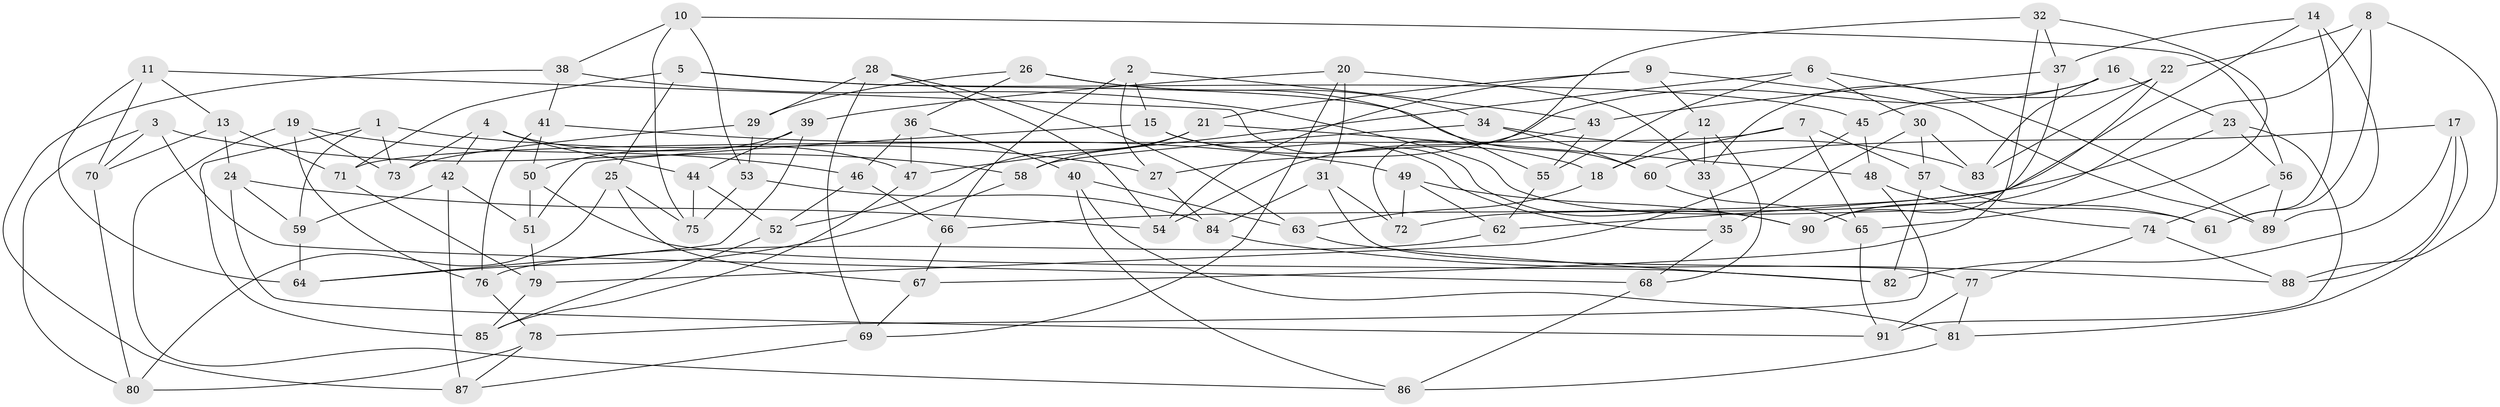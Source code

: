// coarse degree distribution, {6: 0.5254237288135594, 5: 0.01694915254237288, 4: 0.4406779661016949, 3: 0.01694915254237288}
// Generated by graph-tools (version 1.1) at 2025/52/02/27/25 19:52:30]
// undirected, 91 vertices, 182 edges
graph export_dot {
graph [start="1"]
  node [color=gray90,style=filled];
  1;
  2;
  3;
  4;
  5;
  6;
  7;
  8;
  9;
  10;
  11;
  12;
  13;
  14;
  15;
  16;
  17;
  18;
  19;
  20;
  21;
  22;
  23;
  24;
  25;
  26;
  27;
  28;
  29;
  30;
  31;
  32;
  33;
  34;
  35;
  36;
  37;
  38;
  39;
  40;
  41;
  42;
  43;
  44;
  45;
  46;
  47;
  48;
  49;
  50;
  51;
  52;
  53;
  54;
  55;
  56;
  57;
  58;
  59;
  60;
  61;
  62;
  63;
  64;
  65;
  66;
  67;
  68;
  69;
  70;
  71;
  72;
  73;
  74;
  75;
  76;
  77;
  78;
  79;
  80;
  81;
  82;
  83;
  84;
  85;
  86;
  87;
  88;
  89;
  90;
  91;
  1 -- 59;
  1 -- 85;
  1 -- 27;
  1 -- 73;
  2 -- 43;
  2 -- 27;
  2 -- 66;
  2 -- 15;
  3 -- 68;
  3 -- 58;
  3 -- 70;
  3 -- 80;
  4 -- 73;
  4 -- 47;
  4 -- 44;
  4 -- 42;
  5 -- 60;
  5 -- 71;
  5 -- 45;
  5 -- 25;
  6 -- 47;
  6 -- 30;
  6 -- 55;
  6 -- 89;
  7 -- 57;
  7 -- 65;
  7 -- 71;
  7 -- 18;
  8 -- 90;
  8 -- 88;
  8 -- 61;
  8 -- 22;
  9 -- 54;
  9 -- 21;
  9 -- 89;
  9 -- 12;
  10 -- 75;
  10 -- 38;
  10 -- 53;
  10 -- 56;
  11 -- 13;
  11 -- 90;
  11 -- 64;
  11 -- 70;
  12 -- 18;
  12 -- 68;
  12 -- 33;
  13 -- 70;
  13 -- 71;
  13 -- 24;
  14 -- 89;
  14 -- 61;
  14 -- 72;
  14 -- 37;
  15 -- 18;
  15 -- 35;
  15 -- 51;
  16 -- 33;
  16 -- 83;
  16 -- 23;
  16 -- 27;
  17 -- 82;
  17 -- 60;
  17 -- 81;
  17 -- 88;
  18 -- 63;
  19 -- 73;
  19 -- 76;
  19 -- 86;
  19 -- 46;
  20 -- 39;
  20 -- 31;
  20 -- 69;
  20 -- 33;
  21 -- 48;
  21 -- 52;
  21 -- 58;
  22 -- 45;
  22 -- 83;
  22 -- 62;
  23 -- 91;
  23 -- 66;
  23 -- 56;
  24 -- 91;
  24 -- 54;
  24 -- 59;
  25 -- 75;
  25 -- 80;
  25 -- 67;
  26 -- 55;
  26 -- 29;
  26 -- 34;
  26 -- 36;
  27 -- 84;
  28 -- 63;
  28 -- 69;
  28 -- 54;
  28 -- 29;
  29 -- 73;
  29 -- 53;
  30 -- 57;
  30 -- 35;
  30 -- 83;
  31 -- 77;
  31 -- 72;
  31 -- 84;
  32 -- 72;
  32 -- 65;
  32 -- 67;
  32 -- 37;
  33 -- 35;
  34 -- 60;
  34 -- 58;
  34 -- 83;
  35 -- 68;
  36 -- 47;
  36 -- 40;
  36 -- 46;
  37 -- 43;
  37 -- 90;
  38 -- 41;
  38 -- 61;
  38 -- 87;
  39 -- 50;
  39 -- 64;
  39 -- 44;
  40 -- 63;
  40 -- 81;
  40 -- 86;
  41 -- 49;
  41 -- 76;
  41 -- 50;
  42 -- 59;
  42 -- 87;
  42 -- 51;
  43 -- 55;
  43 -- 54;
  44 -- 75;
  44 -- 52;
  45 -- 79;
  45 -- 48;
  46 -- 66;
  46 -- 52;
  47 -- 85;
  48 -- 78;
  48 -- 74;
  49 -- 72;
  49 -- 90;
  49 -- 62;
  50 -- 82;
  50 -- 51;
  51 -- 79;
  52 -- 85;
  53 -- 84;
  53 -- 75;
  55 -- 62;
  56 -- 89;
  56 -- 74;
  57 -- 82;
  57 -- 61;
  58 -- 64;
  59 -- 64;
  60 -- 65;
  62 -- 76;
  63 -- 82;
  65 -- 91;
  66 -- 67;
  67 -- 69;
  68 -- 86;
  69 -- 87;
  70 -- 80;
  71 -- 79;
  74 -- 77;
  74 -- 88;
  76 -- 78;
  77 -- 81;
  77 -- 91;
  78 -- 87;
  78 -- 80;
  79 -- 85;
  81 -- 86;
  84 -- 88;
}
